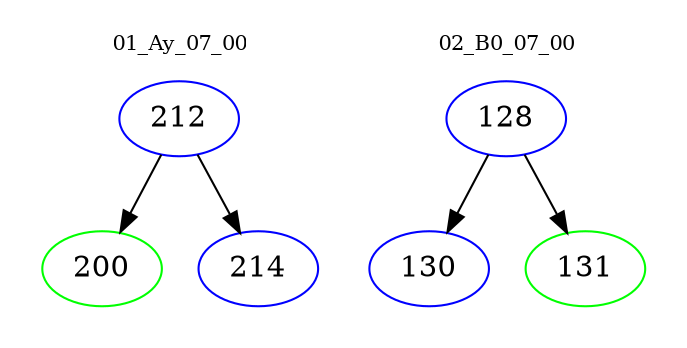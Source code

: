 digraph{
subgraph cluster_0 {
color = white
label = "01_Ay_07_00";
fontsize=10;
T0_212 [label="212", color="blue"]
T0_212 -> T0_200 [color="black"]
T0_200 [label="200", color="green"]
T0_212 -> T0_214 [color="black"]
T0_214 [label="214", color="blue"]
}
subgraph cluster_1 {
color = white
label = "02_B0_07_00";
fontsize=10;
T1_128 [label="128", color="blue"]
T1_128 -> T1_130 [color="black"]
T1_130 [label="130", color="blue"]
T1_128 -> T1_131 [color="black"]
T1_131 [label="131", color="green"]
}
}

